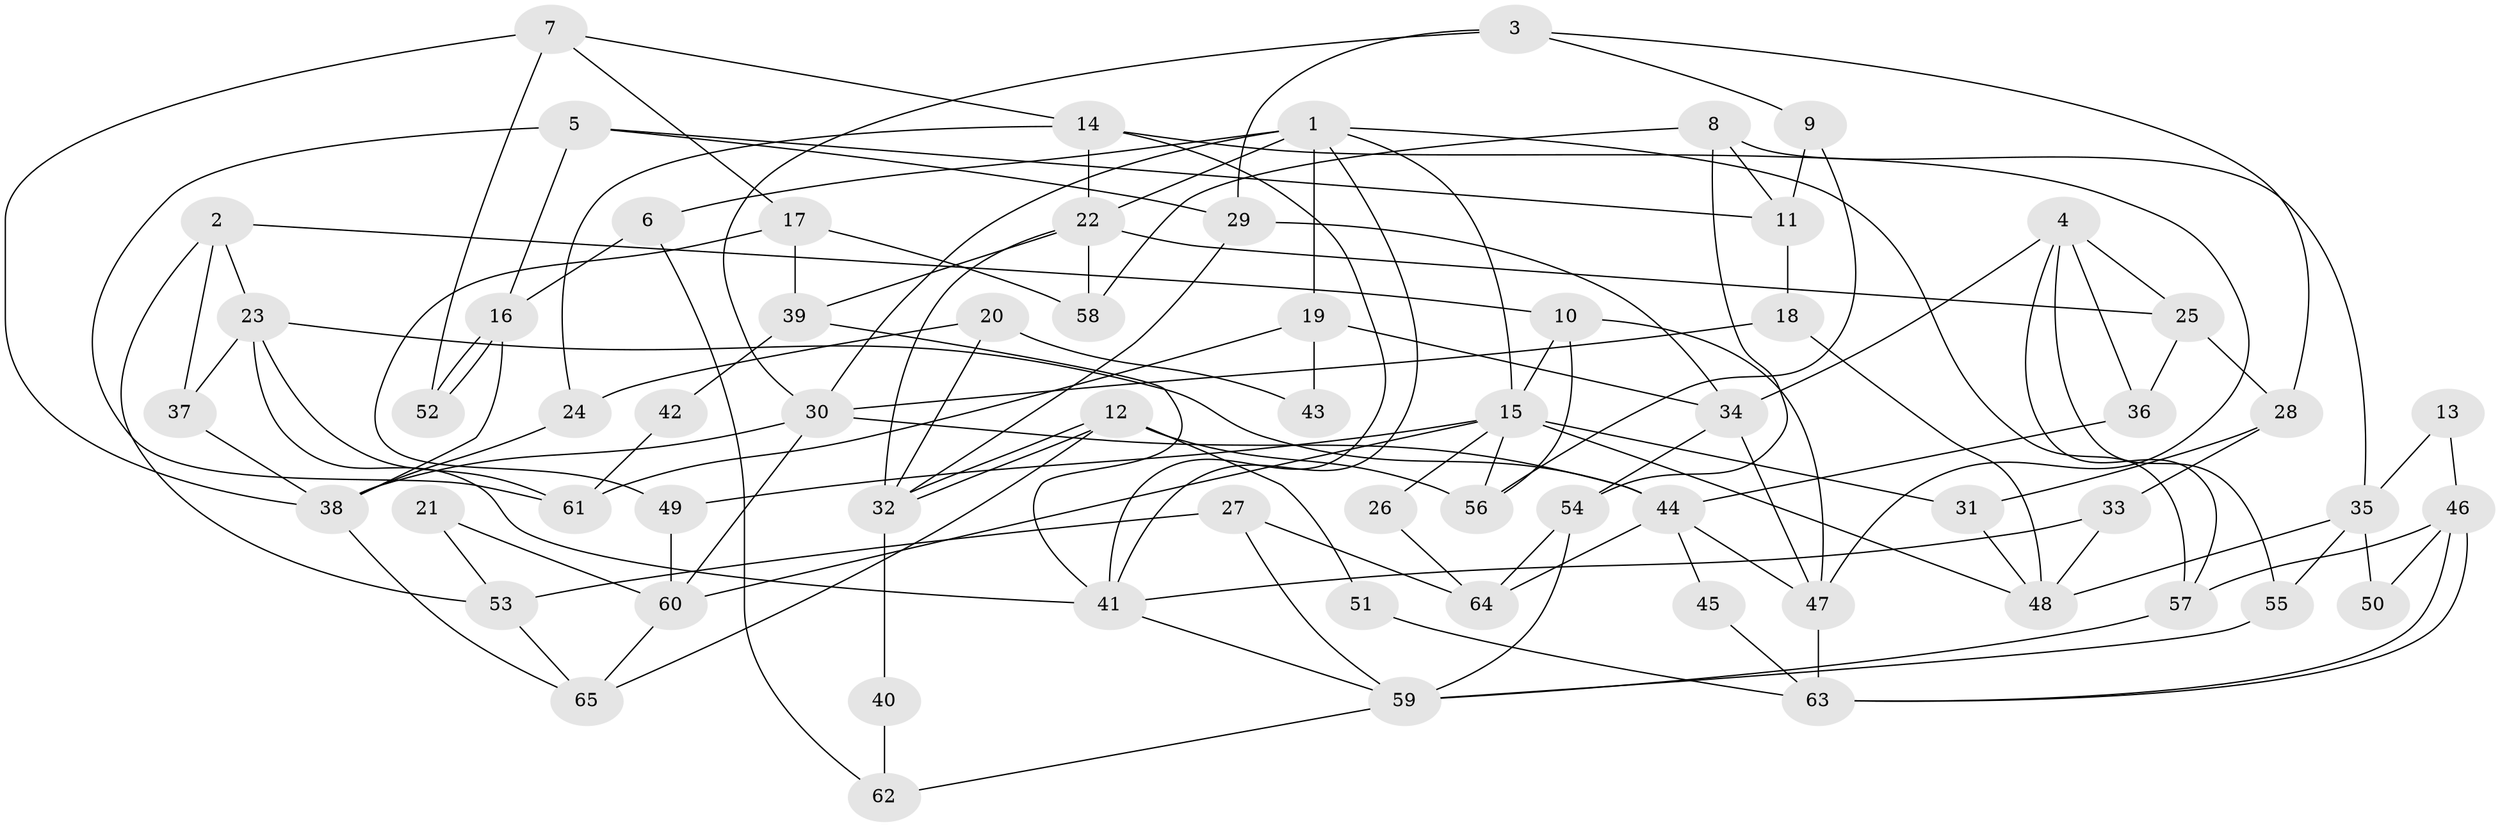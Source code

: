 // Generated by graph-tools (version 1.1) at 2025/11/02/27/25 16:11:23]
// undirected, 65 vertices, 130 edges
graph export_dot {
graph [start="1"]
  node [color=gray90,style=filled];
  1;
  2;
  3;
  4;
  5;
  6;
  7;
  8;
  9;
  10;
  11;
  12;
  13;
  14;
  15;
  16;
  17;
  18;
  19;
  20;
  21;
  22;
  23;
  24;
  25;
  26;
  27;
  28;
  29;
  30;
  31;
  32;
  33;
  34;
  35;
  36;
  37;
  38;
  39;
  40;
  41;
  42;
  43;
  44;
  45;
  46;
  47;
  48;
  49;
  50;
  51;
  52;
  53;
  54;
  55;
  56;
  57;
  58;
  59;
  60;
  61;
  62;
  63;
  64;
  65;
  1 -- 15;
  1 -- 41;
  1 -- 6;
  1 -- 19;
  1 -- 22;
  1 -- 30;
  1 -- 57;
  2 -- 53;
  2 -- 37;
  2 -- 10;
  2 -- 23;
  3 -- 28;
  3 -- 30;
  3 -- 9;
  3 -- 29;
  4 -- 34;
  4 -- 25;
  4 -- 36;
  4 -- 55;
  4 -- 57;
  5 -- 11;
  5 -- 29;
  5 -- 16;
  5 -- 61;
  6 -- 16;
  6 -- 62;
  7 -- 17;
  7 -- 14;
  7 -- 38;
  7 -- 52;
  8 -- 11;
  8 -- 54;
  8 -- 35;
  8 -- 58;
  9 -- 56;
  9 -- 11;
  10 -- 56;
  10 -- 15;
  10 -- 47;
  11 -- 18;
  12 -- 32;
  12 -- 32;
  12 -- 65;
  12 -- 51;
  12 -- 56;
  13 -- 35;
  13 -- 46;
  14 -- 22;
  14 -- 47;
  14 -- 24;
  14 -- 41;
  15 -- 48;
  15 -- 26;
  15 -- 31;
  15 -- 49;
  15 -- 56;
  15 -- 60;
  16 -- 52;
  16 -- 52;
  16 -- 38;
  17 -- 49;
  17 -- 58;
  17 -- 39;
  18 -- 30;
  18 -- 48;
  19 -- 61;
  19 -- 34;
  19 -- 43;
  20 -- 24;
  20 -- 32;
  20 -- 43;
  21 -- 60;
  21 -- 53;
  22 -- 39;
  22 -- 25;
  22 -- 32;
  22 -- 58;
  23 -- 44;
  23 -- 37;
  23 -- 41;
  23 -- 61;
  24 -- 38;
  25 -- 36;
  25 -- 28;
  26 -- 64;
  27 -- 64;
  27 -- 59;
  27 -- 53;
  28 -- 31;
  28 -- 33;
  29 -- 32;
  29 -- 34;
  30 -- 38;
  30 -- 44;
  30 -- 60;
  31 -- 48;
  32 -- 40;
  33 -- 41;
  33 -- 48;
  34 -- 47;
  34 -- 54;
  35 -- 55;
  35 -- 48;
  35 -- 50;
  36 -- 44;
  37 -- 38;
  38 -- 65;
  39 -- 41;
  39 -- 42;
  40 -- 62;
  41 -- 59;
  42 -- 61;
  44 -- 47;
  44 -- 45;
  44 -- 64;
  45 -- 63;
  46 -- 63;
  46 -- 63;
  46 -- 57;
  46 -- 50;
  47 -- 63;
  49 -- 60;
  51 -- 63;
  53 -- 65;
  54 -- 59;
  54 -- 64;
  55 -- 59;
  57 -- 59;
  59 -- 62;
  60 -- 65;
}
